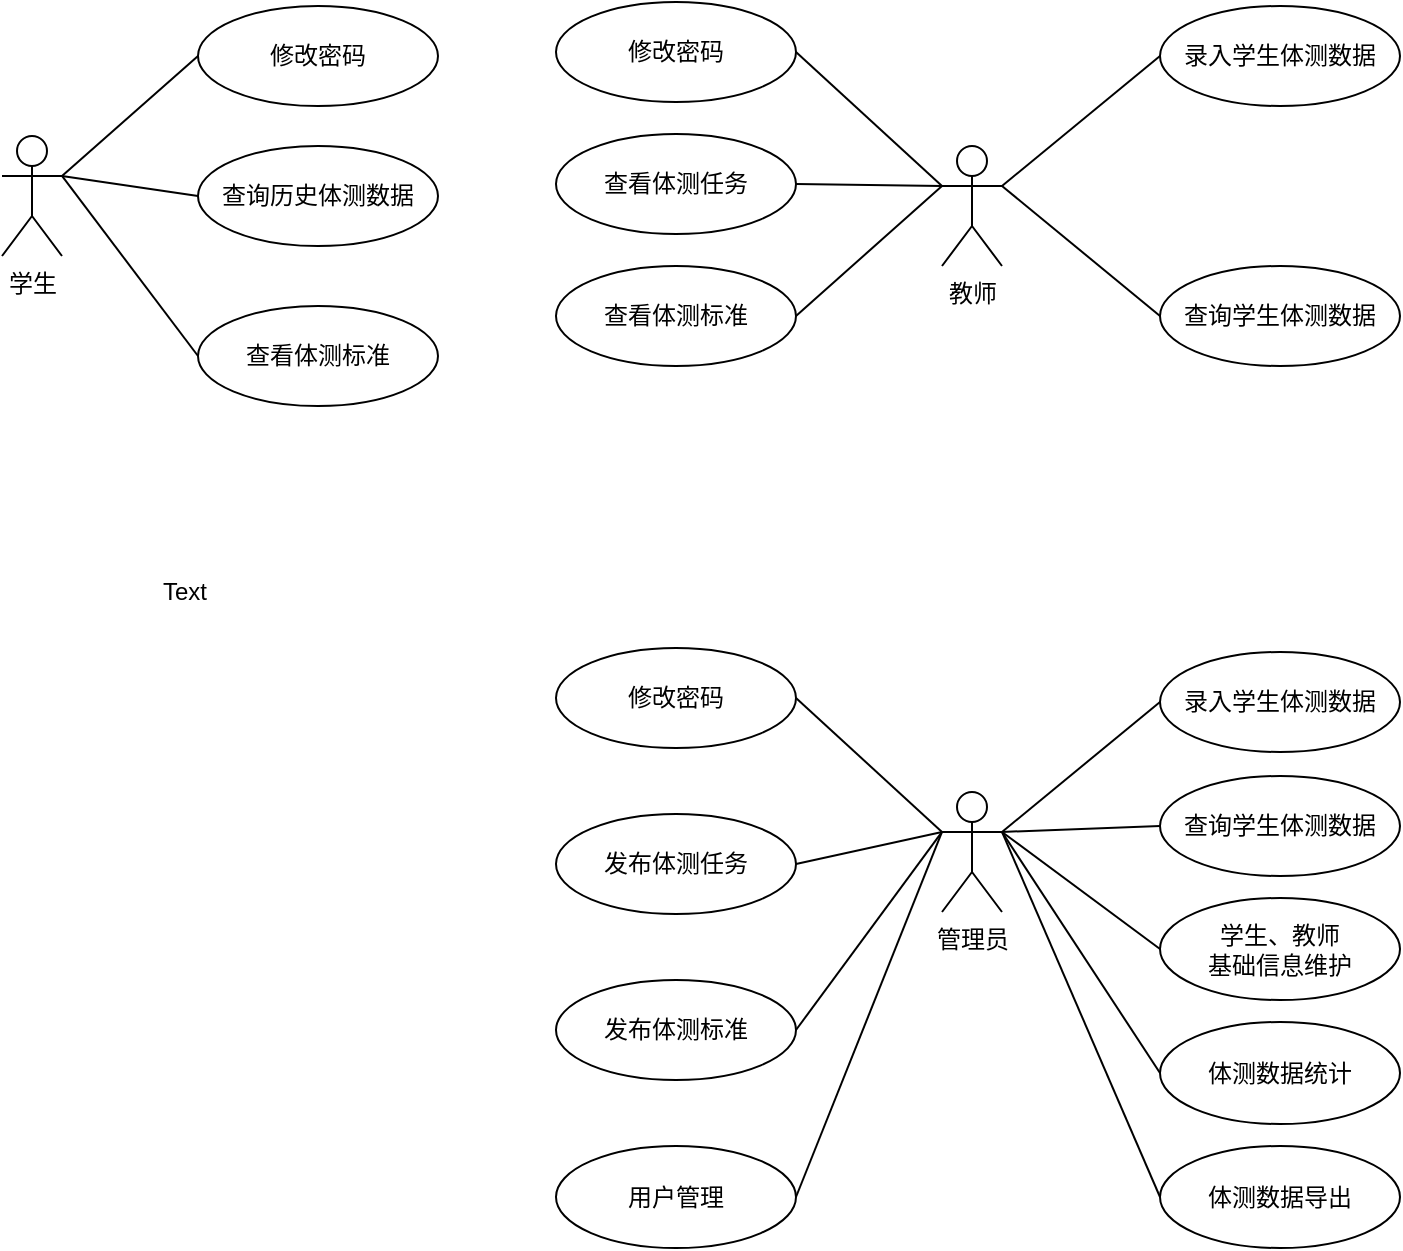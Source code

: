 <mxfile version="21.2.1" type="github" pages="3">
  <diagram name="第 1 页" id="EQ33Ez5Qd2vefSu-h-e_">
    <mxGraphModel dx="1050" dy="581" grid="0" gridSize="10" guides="1" tooltips="1" connect="1" arrows="1" fold="1" page="1" pageScale="1" pageWidth="827" pageHeight="1169" math="0" shadow="0">
      <root>
        <mxCell id="0" />
        <mxCell id="1" parent="0" />
        <mxCell id="qFoNEInCb8xIXZmdPU0b-1" value="学生" style="shape=umlActor;verticalLabelPosition=bottom;verticalAlign=top;html=1;outlineConnect=0;" parent="1" vertex="1">
          <mxGeometry x="62" y="235" width="30" height="60" as="geometry" />
        </mxCell>
        <mxCell id="qFoNEInCb8xIXZmdPU0b-2" value="修改密码" style="ellipse;whiteSpace=wrap;html=1;" parent="1" vertex="1">
          <mxGeometry x="160" y="170" width="120" height="50" as="geometry" />
        </mxCell>
        <mxCell id="qFoNEInCb8xIXZmdPU0b-3" value="查询历史体测数据" style="ellipse;whiteSpace=wrap;html=1;" parent="1" vertex="1">
          <mxGeometry x="160" y="240" width="120" height="50" as="geometry" />
        </mxCell>
        <mxCell id="qFoNEInCb8xIXZmdPU0b-4" value="查看体测标准" style="ellipse;whiteSpace=wrap;html=1;" parent="1" vertex="1">
          <mxGeometry x="160" y="320" width="120" height="50" as="geometry" />
        </mxCell>
        <mxCell id="qFoNEInCb8xIXZmdPU0b-5" value="" style="endArrow=none;html=1;rounded=0;entryX=0;entryY=0.5;entryDx=0;entryDy=0;exitX=1;exitY=0.333;exitDx=0;exitDy=0;exitPerimeter=0;" parent="1" source="qFoNEInCb8xIXZmdPU0b-1" target="qFoNEInCb8xIXZmdPU0b-2" edge="1">
          <mxGeometry width="50" height="50" relative="1" as="geometry">
            <mxPoint x="90" y="260" as="sourcePoint" />
            <mxPoint x="140" y="210" as="targetPoint" />
          </mxGeometry>
        </mxCell>
        <mxCell id="qFoNEInCb8xIXZmdPU0b-6" value="" style="endArrow=none;html=1;rounded=0;entryX=0;entryY=0.5;entryDx=0;entryDy=0;exitX=1;exitY=0.333;exitDx=0;exitDy=0;exitPerimeter=0;" parent="1" source="qFoNEInCb8xIXZmdPU0b-1" target="qFoNEInCb8xIXZmdPU0b-3" edge="1">
          <mxGeometry width="50" height="50" relative="1" as="geometry">
            <mxPoint x="90" y="260" as="sourcePoint" />
            <mxPoint x="140" y="210" as="targetPoint" />
          </mxGeometry>
        </mxCell>
        <mxCell id="qFoNEInCb8xIXZmdPU0b-7" value="" style="endArrow=none;html=1;rounded=0;entryX=0;entryY=0.5;entryDx=0;entryDy=0;exitX=1;exitY=0.333;exitDx=0;exitDy=0;exitPerimeter=0;" parent="1" source="qFoNEInCb8xIXZmdPU0b-1" target="qFoNEInCb8xIXZmdPU0b-4" edge="1">
          <mxGeometry width="50" height="50" relative="1" as="geometry">
            <mxPoint x="90" y="260" as="sourcePoint" />
            <mxPoint x="140" y="210" as="targetPoint" />
          </mxGeometry>
        </mxCell>
        <mxCell id="qFoNEInCb8xIXZmdPU0b-8" value="教师" style="shape=umlActor;verticalLabelPosition=bottom;verticalAlign=top;html=1;outlineConnect=0;" parent="1" vertex="1">
          <mxGeometry x="532" y="240" width="30" height="60" as="geometry" />
        </mxCell>
        <mxCell id="qFoNEInCb8xIXZmdPU0b-9" value="修改密码" style="ellipse;whiteSpace=wrap;html=1;flipV=1;" parent="1" vertex="1">
          <mxGeometry x="339" y="168" width="120" height="50" as="geometry" />
        </mxCell>
        <mxCell id="qFoNEInCb8xIXZmdPU0b-10" value="查看体测任务" style="ellipse;whiteSpace=wrap;html=1;flipV=1;" parent="1" vertex="1">
          <mxGeometry x="339" y="234" width="120" height="50" as="geometry" />
        </mxCell>
        <mxCell id="qFoNEInCb8xIXZmdPU0b-11" value="查看体测标准" style="ellipse;whiteSpace=wrap;html=1;flipV=1;" parent="1" vertex="1">
          <mxGeometry x="339" y="300" width="120" height="50" as="geometry" />
        </mxCell>
        <mxCell id="qFoNEInCb8xIXZmdPU0b-12" value="" style="endArrow=none;html=1;rounded=0;entryX=1;entryY=0.5;entryDx=0;entryDy=0;exitX=0;exitY=0.333;exitDx=0;exitDy=0;exitPerimeter=0;" parent="1" source="qFoNEInCb8xIXZmdPU0b-8" target="qFoNEInCb8xIXZmdPU0b-9" edge="1">
          <mxGeometry width="50" height="50" relative="1" as="geometry">
            <mxPoint x="552" y="267" as="sourcePoint" />
            <mxPoint x="629" y="220" as="targetPoint" />
          </mxGeometry>
        </mxCell>
        <mxCell id="qFoNEInCb8xIXZmdPU0b-13" value="" style="endArrow=none;html=1;rounded=0;exitX=0;exitY=0.333;exitDx=0;exitDy=0;exitPerimeter=0;entryX=1;entryY=0.5;entryDx=0;entryDy=0;" parent="1" source="qFoNEInCb8xIXZmdPU0b-8" target="qFoNEInCb8xIXZmdPU0b-10" edge="1">
          <mxGeometry width="50" height="50" relative="1" as="geometry">
            <mxPoint x="556" y="265" as="sourcePoint" />
            <mxPoint x="456" y="263" as="targetPoint" />
          </mxGeometry>
        </mxCell>
        <mxCell id="qFoNEInCb8xIXZmdPU0b-14" value="" style="endArrow=none;html=1;rounded=0;entryX=1;entryY=0.5;entryDx=0;entryDy=0;exitX=0;exitY=0.333;exitDx=0;exitDy=0;exitPerimeter=0;" parent="1" source="qFoNEInCb8xIXZmdPU0b-8" target="qFoNEInCb8xIXZmdPU0b-11" edge="1">
          <mxGeometry width="50" height="50" relative="1" as="geometry">
            <mxPoint x="556" y="264" as="sourcePoint" />
            <mxPoint x="629" y="220" as="targetPoint" />
          </mxGeometry>
        </mxCell>
        <mxCell id="qFoNEInCb8xIXZmdPU0b-15" value="录入学生体测数据" style="ellipse;whiteSpace=wrap;html=1;" parent="1" vertex="1">
          <mxGeometry x="641" y="170" width="120" height="50" as="geometry" />
        </mxCell>
        <mxCell id="qFoNEInCb8xIXZmdPU0b-16" value="查询学生体测数据" style="ellipse;whiteSpace=wrap;html=1;" parent="1" vertex="1">
          <mxGeometry x="641" y="300" width="120" height="50" as="geometry" />
        </mxCell>
        <mxCell id="qFoNEInCb8xIXZmdPU0b-18" value="" style="endArrow=none;html=1;rounded=0;entryX=0;entryY=0.5;entryDx=0;entryDy=0;exitX=1;exitY=0.333;exitDx=0;exitDy=0;exitPerimeter=0;" parent="1" source="qFoNEInCb8xIXZmdPU0b-8" target="qFoNEInCb8xIXZmdPU0b-15" edge="1">
          <mxGeometry width="50" height="50" relative="1" as="geometry">
            <mxPoint x="552" y="267" as="sourcePoint" />
            <mxPoint x="629" y="220" as="targetPoint" />
          </mxGeometry>
        </mxCell>
        <mxCell id="qFoNEInCb8xIXZmdPU0b-19" value="" style="endArrow=none;html=1;rounded=0;exitX=1;exitY=0.333;exitDx=0;exitDy=0;exitPerimeter=0;entryX=0;entryY=0.5;entryDx=0;entryDy=0;" parent="1" source="qFoNEInCb8xIXZmdPU0b-8" target="qFoNEInCb8xIXZmdPU0b-16" edge="1">
          <mxGeometry width="50" height="50" relative="1" as="geometry">
            <mxPoint x="552" y="267" as="sourcePoint" />
            <mxPoint x="559" y="356" as="targetPoint" />
          </mxGeometry>
        </mxCell>
        <mxCell id="qFoNEInCb8xIXZmdPU0b-21" value="管理员" style="shape=umlActor;verticalLabelPosition=bottom;verticalAlign=top;html=1;outlineConnect=0;" parent="1" vertex="1">
          <mxGeometry x="532" y="563" width="30" height="60" as="geometry" />
        </mxCell>
        <mxCell id="qFoNEInCb8xIXZmdPU0b-22" value="修改密码" style="ellipse;whiteSpace=wrap;html=1;flipV=1;" parent="1" vertex="1">
          <mxGeometry x="339" y="491" width="120" height="50" as="geometry" />
        </mxCell>
        <mxCell id="qFoNEInCb8xIXZmdPU0b-23" value="发布体测任务" style="ellipse;whiteSpace=wrap;html=1;flipV=1;" parent="1" vertex="1">
          <mxGeometry x="339" y="574" width="120" height="50" as="geometry" />
        </mxCell>
        <mxCell id="qFoNEInCb8xIXZmdPU0b-24" value="发布体测标准" style="ellipse;whiteSpace=wrap;html=1;flipV=1;" parent="1" vertex="1">
          <mxGeometry x="339" y="657" width="120" height="50" as="geometry" />
        </mxCell>
        <mxCell id="qFoNEInCb8xIXZmdPU0b-25" value="" style="endArrow=none;html=1;rounded=0;entryX=1;entryY=0.5;entryDx=0;entryDy=0;exitX=0;exitY=0.333;exitDx=0;exitDy=0;exitPerimeter=0;" parent="1" source="qFoNEInCb8xIXZmdPU0b-21" target="qFoNEInCb8xIXZmdPU0b-22" edge="1">
          <mxGeometry width="50" height="50" relative="1" as="geometry">
            <mxPoint x="552" y="590" as="sourcePoint" />
            <mxPoint x="629" y="543" as="targetPoint" />
          </mxGeometry>
        </mxCell>
        <mxCell id="qFoNEInCb8xIXZmdPU0b-26" value="" style="endArrow=none;html=1;rounded=0;exitX=0;exitY=0.333;exitDx=0;exitDy=0;exitPerimeter=0;entryX=1;entryY=0.5;entryDx=0;entryDy=0;" parent="1" source="qFoNEInCb8xIXZmdPU0b-21" target="qFoNEInCb8xIXZmdPU0b-23" edge="1">
          <mxGeometry width="50" height="50" relative="1" as="geometry">
            <mxPoint x="556" y="588" as="sourcePoint" />
            <mxPoint x="456" y="586" as="targetPoint" />
          </mxGeometry>
        </mxCell>
        <mxCell id="qFoNEInCb8xIXZmdPU0b-27" value="" style="endArrow=none;html=1;rounded=0;entryX=1;entryY=0.5;entryDx=0;entryDy=0;exitX=0;exitY=0.333;exitDx=0;exitDy=0;exitPerimeter=0;" parent="1" source="qFoNEInCb8xIXZmdPU0b-21" target="qFoNEInCb8xIXZmdPU0b-24" edge="1">
          <mxGeometry width="50" height="50" relative="1" as="geometry">
            <mxPoint x="556" y="587" as="sourcePoint" />
            <mxPoint x="629" y="543" as="targetPoint" />
          </mxGeometry>
        </mxCell>
        <mxCell id="qFoNEInCb8xIXZmdPU0b-28" value="录入学生体测数据" style="ellipse;whiteSpace=wrap;html=1;" parent="1" vertex="1">
          <mxGeometry x="641" y="493" width="120" height="50" as="geometry" />
        </mxCell>
        <mxCell id="qFoNEInCb8xIXZmdPU0b-29" value="查询学生体测数据" style="ellipse;whiteSpace=wrap;html=1;" parent="1" vertex="1">
          <mxGeometry x="641" y="555" width="120" height="50" as="geometry" />
        </mxCell>
        <mxCell id="qFoNEInCb8xIXZmdPU0b-30" value="" style="endArrow=none;html=1;rounded=0;entryX=0;entryY=0.5;entryDx=0;entryDy=0;exitX=1;exitY=0.333;exitDx=0;exitDy=0;exitPerimeter=0;" parent="1" source="qFoNEInCb8xIXZmdPU0b-21" target="qFoNEInCb8xIXZmdPU0b-28" edge="1">
          <mxGeometry width="50" height="50" relative="1" as="geometry">
            <mxPoint x="552" y="590" as="sourcePoint" />
            <mxPoint x="629" y="543" as="targetPoint" />
          </mxGeometry>
        </mxCell>
        <mxCell id="qFoNEInCb8xIXZmdPU0b-31" value="" style="endArrow=none;html=1;rounded=0;exitX=1;exitY=0.333;exitDx=0;exitDy=0;exitPerimeter=0;entryX=0;entryY=0.5;entryDx=0;entryDy=0;" parent="1" source="qFoNEInCb8xIXZmdPU0b-21" target="qFoNEInCb8xIXZmdPU0b-29" edge="1">
          <mxGeometry width="50" height="50" relative="1" as="geometry">
            <mxPoint x="552" y="590" as="sourcePoint" />
            <mxPoint x="559" y="679" as="targetPoint" />
          </mxGeometry>
        </mxCell>
        <mxCell id="qFoNEInCb8xIXZmdPU0b-32" value="学生、教师&lt;br&gt;基础信息维护" style="ellipse;whiteSpace=wrap;html=1;" parent="1" vertex="1">
          <mxGeometry x="641" y="616" width="120" height="51" as="geometry" />
        </mxCell>
        <mxCell id="qFoNEInCb8xIXZmdPU0b-33" value="体测数据统计" style="ellipse;whiteSpace=wrap;html=1;" parent="1" vertex="1">
          <mxGeometry x="641" y="678" width="120" height="51" as="geometry" />
        </mxCell>
        <mxCell id="qFoNEInCb8xIXZmdPU0b-34" value="体测数据导出" style="ellipse;whiteSpace=wrap;html=1;" parent="1" vertex="1">
          <mxGeometry x="641" y="740" width="120" height="51" as="geometry" />
        </mxCell>
        <mxCell id="qFoNEInCb8xIXZmdPU0b-35" value="用户管理" style="ellipse;whiteSpace=wrap;html=1;" parent="1" vertex="1">
          <mxGeometry x="339" y="740" width="120" height="51" as="geometry" />
        </mxCell>
        <mxCell id="qFoNEInCb8xIXZmdPU0b-36" value="" style="endArrow=none;html=1;rounded=0;exitX=1;exitY=0.333;exitDx=0;exitDy=0;exitPerimeter=0;entryX=0;entryY=0.5;entryDx=0;entryDy=0;" parent="1" source="qFoNEInCb8xIXZmdPU0b-21" target="qFoNEInCb8xIXZmdPU0b-32" edge="1">
          <mxGeometry width="50" height="50" relative="1" as="geometry">
            <mxPoint x="552" y="590" as="sourcePoint" />
            <mxPoint x="559" y="679" as="targetPoint" />
          </mxGeometry>
        </mxCell>
        <mxCell id="qFoNEInCb8xIXZmdPU0b-37" value="" style="endArrow=none;html=1;rounded=0;exitX=1;exitY=0.333;exitDx=0;exitDy=0;exitPerimeter=0;entryX=0;entryY=0.5;entryDx=0;entryDy=0;" parent="1" source="qFoNEInCb8xIXZmdPU0b-21" target="qFoNEInCb8xIXZmdPU0b-33" edge="1">
          <mxGeometry width="50" height="50" relative="1" as="geometry">
            <mxPoint x="552" y="590" as="sourcePoint" />
            <mxPoint x="559" y="679" as="targetPoint" />
          </mxGeometry>
        </mxCell>
        <mxCell id="qFoNEInCb8xIXZmdPU0b-38" value="" style="endArrow=none;html=1;rounded=0;exitX=1;exitY=0.333;exitDx=0;exitDy=0;exitPerimeter=0;entryX=0;entryY=0.5;entryDx=0;entryDy=0;" parent="1" source="qFoNEInCb8xIXZmdPU0b-21" target="qFoNEInCb8xIXZmdPU0b-34" edge="1">
          <mxGeometry width="50" height="50" relative="1" as="geometry">
            <mxPoint x="552" y="590" as="sourcePoint" />
            <mxPoint x="559" y="679" as="targetPoint" />
          </mxGeometry>
        </mxCell>
        <mxCell id="qFoNEInCb8xIXZmdPU0b-39" value="" style="endArrow=none;html=1;rounded=0;entryX=1;entryY=0.5;entryDx=0;entryDy=0;exitX=0;exitY=0.333;exitDx=0;exitDy=0;exitPerimeter=0;" parent="1" source="qFoNEInCb8xIXZmdPU0b-21" target="qFoNEInCb8xIXZmdPU0b-35" edge="1">
          <mxGeometry width="50" height="50" relative="1" as="geometry">
            <mxPoint x="556" y="587" as="sourcePoint" />
            <mxPoint x="629" y="543" as="targetPoint" />
          </mxGeometry>
        </mxCell>
        <mxCell id="x44FfJk9fDzML1E3t9kr-1" value="Text" style="text;html=1;align=center;verticalAlign=middle;resizable=0;points=[];autosize=1;strokeColor=none;fillColor=none;" vertex="1" parent="1">
          <mxGeometry x="133" y="450" width="40" height="26" as="geometry" />
        </mxCell>
      </root>
    </mxGraphModel>
  </diagram>
  <diagram id="1l3Lb9CFylfMLpIHfmRE" name="第 2 页">
    <mxGraphModel dx="59767" dy="581" grid="0" gridSize="10" guides="1" tooltips="1" connect="1" arrows="1" fold="1" page="1" pageScale="1" pageWidth="827" pageHeight="1169" math="0" shadow="0">
      <root>
        <mxCell id="0" />
        <mxCell id="1" parent="0" />
        <mxCell id="phtIyl1YuxBxwYAMWkUa-1" value="学生" style="whiteSpace=wrap;html=1;align=center;" vertex="1" parent="1">
          <mxGeometry x="215" y="160" width="100" height="40" as="geometry" />
        </mxCell>
        <mxCell id="phtIyl1YuxBxwYAMWkUa-3" value="姓名" style="ellipse;whiteSpace=wrap;html=1;align=center;" vertex="1" parent="1">
          <mxGeometry x="157" y="80" width="100" height="40" as="geometry" />
        </mxCell>
        <mxCell id="phtIyl1YuxBxwYAMWkUa-4" value="密码" style="ellipse;whiteSpace=wrap;html=1;align=center;" vertex="1" parent="1">
          <mxGeometry x="390" y="80" width="100" height="40" as="geometry" />
        </mxCell>
        <mxCell id="phtIyl1YuxBxwYAMWkUa-5" value="学院" style="ellipse;whiteSpace=wrap;html=1;align=center;" vertex="1" parent="1">
          <mxGeometry x="40" y="250" width="100" height="40" as="geometry" />
        </mxCell>
        <mxCell id="phtIyl1YuxBxwYAMWkUa-6" value="年级" style="ellipse;whiteSpace=wrap;html=1;align=center;" vertex="1" parent="1">
          <mxGeometry x="273" y="250" width="100" height="40" as="geometry" />
        </mxCell>
        <mxCell id="phtIyl1YuxBxwYAMWkUa-7" value="班级" style="ellipse;whiteSpace=wrap;html=1;align=center;" vertex="1" parent="1">
          <mxGeometry x="157" y="250" width="100" height="40" as="geometry" />
        </mxCell>
        <mxCell id="phtIyl1YuxBxwYAMWkUa-8" value="专业" style="ellipse;whiteSpace=wrap;html=1;align=center;" vertex="1" parent="1">
          <mxGeometry x="390" y="250" width="100" height="40" as="geometry" />
        </mxCell>
        <mxCell id="phtIyl1YuxBxwYAMWkUa-13" value="" style="endArrow=none;html=1;rounded=0;entryX=0.5;entryY=0;entryDx=0;entryDy=0;exitX=0.5;exitY=1;exitDx=0;exitDy=0;" edge="1" parent="1" source="phtIyl1YuxBxwYAMWkUa-91" target="phtIyl1YuxBxwYAMWkUa-1">
          <mxGeometry relative="1" as="geometry">
            <mxPoint x="90" y="120" as="sourcePoint" />
            <mxPoint x="250" y="140" as="targetPoint" />
          </mxGeometry>
        </mxCell>
        <mxCell id="phtIyl1YuxBxwYAMWkUa-14" value="" style="endArrow=none;html=1;rounded=0;entryX=0.5;entryY=0;entryDx=0;entryDy=0;exitX=0.5;exitY=1;exitDx=0;exitDy=0;" edge="1" parent="1" source="phtIyl1YuxBxwYAMWkUa-3" target="phtIyl1YuxBxwYAMWkUa-1">
          <mxGeometry relative="1" as="geometry">
            <mxPoint x="90" y="140" as="sourcePoint" />
            <mxPoint x="250" y="140" as="targetPoint" />
          </mxGeometry>
        </mxCell>
        <mxCell id="phtIyl1YuxBxwYAMWkUa-16" value="" style="endArrow=none;html=1;rounded=0;entryX=0.5;entryY=0;entryDx=0;entryDy=0;exitX=0.5;exitY=1;exitDx=0;exitDy=0;" edge="1" parent="1" source="phtIyl1YuxBxwYAMWkUa-4" target="phtIyl1YuxBxwYAMWkUa-1">
          <mxGeometry relative="1" as="geometry">
            <mxPoint x="90" y="140" as="sourcePoint" />
            <mxPoint x="250" y="140" as="targetPoint" />
          </mxGeometry>
        </mxCell>
        <mxCell id="phtIyl1YuxBxwYAMWkUa-18" value="" style="endArrow=none;html=1;rounded=0;entryX=0.5;entryY=1;entryDx=0;entryDy=0;exitX=0.5;exitY=0;exitDx=0;exitDy=0;" edge="1" parent="1" source="phtIyl1YuxBxwYAMWkUa-5" target="phtIyl1YuxBxwYAMWkUa-1">
          <mxGeometry relative="1" as="geometry">
            <mxPoint x="90" y="140" as="sourcePoint" />
            <mxPoint x="250" y="140" as="targetPoint" />
          </mxGeometry>
        </mxCell>
        <mxCell id="phtIyl1YuxBxwYAMWkUa-19" value="" style="endArrow=none;html=1;rounded=0;entryX=0.5;entryY=1;entryDx=0;entryDy=0;exitX=0.5;exitY=0;exitDx=0;exitDy=0;" edge="1" parent="1" source="phtIyl1YuxBxwYAMWkUa-7" target="phtIyl1YuxBxwYAMWkUa-1">
          <mxGeometry relative="1" as="geometry">
            <mxPoint x="90" y="140" as="sourcePoint" />
            <mxPoint x="250" y="140" as="targetPoint" />
          </mxGeometry>
        </mxCell>
        <mxCell id="phtIyl1YuxBxwYAMWkUa-20" value="" style="endArrow=none;html=1;rounded=0;entryX=0.5;entryY=1;entryDx=0;entryDy=0;exitX=0.5;exitY=0;exitDx=0;exitDy=0;" edge="1" parent="1" source="phtIyl1YuxBxwYAMWkUa-6" target="phtIyl1YuxBxwYAMWkUa-1">
          <mxGeometry relative="1" as="geometry">
            <mxPoint x="90" y="140" as="sourcePoint" />
            <mxPoint x="250" y="140" as="targetPoint" />
          </mxGeometry>
        </mxCell>
        <mxCell id="phtIyl1YuxBxwYAMWkUa-21" value="" style="endArrow=none;html=1;rounded=0;entryX=0.5;entryY=1;entryDx=0;entryDy=0;exitX=0.5;exitY=0;exitDx=0;exitDy=0;" edge="1" parent="1" source="phtIyl1YuxBxwYAMWkUa-8" target="phtIyl1YuxBxwYAMWkUa-1">
          <mxGeometry relative="1" as="geometry">
            <mxPoint x="90" y="140" as="sourcePoint" />
            <mxPoint x="250" y="140" as="targetPoint" />
          </mxGeometry>
        </mxCell>
        <mxCell id="phtIyl1YuxBxwYAMWkUa-23" value="性别" style="ellipse;whiteSpace=wrap;html=1;align=center;" vertex="1" parent="1">
          <mxGeometry x="270" y="80" width="100" height="40" as="geometry" />
        </mxCell>
        <mxCell id="phtIyl1YuxBxwYAMWkUa-24" value="" style="endArrow=none;html=1;rounded=0;entryX=0.5;entryY=0;entryDx=0;entryDy=0;exitX=0.5;exitY=1;exitDx=0;exitDy=0;" edge="1" parent="1" source="phtIyl1YuxBxwYAMWkUa-23" target="phtIyl1YuxBxwYAMWkUa-1">
          <mxGeometry relative="1" as="geometry">
            <mxPoint x="90" y="140" as="sourcePoint" />
            <mxPoint x="250" y="140" as="targetPoint" />
          </mxGeometry>
        </mxCell>
        <mxCell id="phtIyl1YuxBxwYAMWkUa-25" value="任务" style="whiteSpace=wrap;html=1;align=center;" vertex="1" parent="1">
          <mxGeometry x="215" y="450" width="100" height="40" as="geometry" />
        </mxCell>
        <mxCell id="phtIyl1YuxBxwYAMWkUa-26" value="名称" style="ellipse;whiteSpace=wrap;html=1;align=center;" vertex="1" parent="1">
          <mxGeometry x="59" y="530" width="100" height="40" as="geometry" />
        </mxCell>
        <mxCell id="phtIyl1YuxBxwYAMWkUa-27" value="开始时间" style="ellipse;whiteSpace=wrap;html=1;align=center;" vertex="1" parent="1">
          <mxGeometry x="215" y="376" width="100" height="40" as="geometry" />
        </mxCell>
        <mxCell id="phtIyl1YuxBxwYAMWkUa-28" value="状态" style="ellipse;whiteSpace=wrap;html=1;align=center;" vertex="1" parent="1">
          <mxGeometry x="371" y="532" width="100" height="40" as="geometry" />
        </mxCell>
        <mxCell id="phtIyl1YuxBxwYAMWkUa-29" value="学年" style="ellipse;whiteSpace=wrap;html=1;align=center;" vertex="1" parent="1">
          <mxGeometry x="163" y="530" width="100" height="40" as="geometry" />
        </mxCell>
        <mxCell id="phtIyl1YuxBxwYAMWkUa-31" value="春/秋期" style="ellipse;whiteSpace=wrap;html=1;align=center;" vertex="1" parent="1">
          <mxGeometry x="267" y="531" width="100" height="40" as="geometry" />
        </mxCell>
        <mxCell id="phtIyl1YuxBxwYAMWkUa-33" value="" style="endArrow=none;html=1;rounded=0;entryX=0.5;entryY=1;entryDx=0;entryDy=0;exitX=0.5;exitY=0;exitDx=0;exitDy=0;" edge="1" source="phtIyl1YuxBxwYAMWkUa-26" target="phtIyl1YuxBxwYAMWkUa-25" parent="1">
          <mxGeometry relative="1" as="geometry">
            <mxPoint x="90" y="430" as="sourcePoint" />
            <mxPoint x="250" y="430" as="targetPoint" />
          </mxGeometry>
        </mxCell>
        <mxCell id="phtIyl1YuxBxwYAMWkUa-34" value="" style="endArrow=none;html=1;rounded=0;entryX=0.5;entryY=0;entryDx=0;entryDy=0;exitX=0.5;exitY=1;exitDx=0;exitDy=0;" edge="1" source="phtIyl1YuxBxwYAMWkUa-27" target="phtIyl1YuxBxwYAMWkUa-25" parent="1">
          <mxGeometry relative="1" as="geometry">
            <mxPoint x="90" y="430" as="sourcePoint" />
            <mxPoint x="250" y="430" as="targetPoint" />
          </mxGeometry>
        </mxCell>
        <mxCell id="phtIyl1YuxBxwYAMWkUa-35" value="" style="endArrow=none;html=1;rounded=0;entryX=0.5;entryY=1;entryDx=0;entryDy=0;exitX=0.5;exitY=0;exitDx=0;exitDy=0;" edge="1" source="phtIyl1YuxBxwYAMWkUa-28" target="phtIyl1YuxBxwYAMWkUa-25" parent="1">
          <mxGeometry relative="1" as="geometry">
            <mxPoint x="90" y="430" as="sourcePoint" />
            <mxPoint x="250" y="430" as="targetPoint" />
          </mxGeometry>
        </mxCell>
        <mxCell id="phtIyl1YuxBxwYAMWkUa-36" value="" style="endArrow=none;html=1;rounded=0;entryX=0.5;entryY=1;entryDx=0;entryDy=0;exitX=0.5;exitY=0;exitDx=0;exitDy=0;" edge="1" source="phtIyl1YuxBxwYAMWkUa-29" target="phtIyl1YuxBxwYAMWkUa-25" parent="1">
          <mxGeometry relative="1" as="geometry">
            <mxPoint x="90" y="430" as="sourcePoint" />
            <mxPoint x="250" y="430" as="targetPoint" />
          </mxGeometry>
        </mxCell>
        <mxCell id="phtIyl1YuxBxwYAMWkUa-37" value="" style="endArrow=none;html=1;rounded=0;entryX=0.5;entryY=1;entryDx=0;entryDy=0;exitX=0.5;exitY=0;exitDx=0;exitDy=0;" edge="1" source="phtIyl1YuxBxwYAMWkUa-31" target="phtIyl1YuxBxwYAMWkUa-25" parent="1">
          <mxGeometry relative="1" as="geometry">
            <mxPoint x="90" y="430" as="sourcePoint" />
            <mxPoint x="250" y="430" as="targetPoint" />
          </mxGeometry>
        </mxCell>
        <mxCell id="phtIyl1YuxBxwYAMWkUa-40" value="结束时间" style="ellipse;whiteSpace=wrap;html=1;align=center;" vertex="1" parent="1">
          <mxGeometry x="371" y="376" width="100" height="40" as="geometry" />
        </mxCell>
        <mxCell id="phtIyl1YuxBxwYAMWkUa-41" value="" style="endArrow=none;html=1;rounded=0;entryX=0.5;entryY=0;entryDx=0;entryDy=0;exitX=0.5;exitY=1;exitDx=0;exitDy=0;" edge="1" source="phtIyl1YuxBxwYAMWkUa-40" target="phtIyl1YuxBxwYAMWkUa-25" parent="1">
          <mxGeometry relative="1" as="geometry">
            <mxPoint x="90" y="430" as="sourcePoint" />
            <mxPoint x="250" y="430" as="targetPoint" />
          </mxGeometry>
        </mxCell>
        <mxCell id="phtIyl1YuxBxwYAMWkUa-42" value="学生体测成绩" style="whiteSpace=wrap;html=1;align=center;" vertex="1" parent="1">
          <mxGeometry x="340" y="741" width="100" height="40" as="geometry" />
        </mxCell>
        <mxCell id="phtIyl1YuxBxwYAMWkUa-43" value="身高" style="ellipse;whiteSpace=wrap;html=1;align=center;" vertex="1" parent="1">
          <mxGeometry x="6" y="636" width="83" height="40" as="geometry" />
        </mxCell>
        <mxCell id="phtIyl1YuxBxwYAMWkUa-44" value="体重" style="ellipse;whiteSpace=wrap;html=1;align=center;" vertex="1" parent="1">
          <mxGeometry x="96" y="636" width="83" height="40" as="geometry" />
        </mxCell>
        <mxCell id="phtIyl1YuxBxwYAMWkUa-45" value="50m" style="ellipse;whiteSpace=wrap;html=1;align=center;" vertex="1" parent="1">
          <mxGeometry x="277" y="636" width="83" height="40" as="geometry" />
        </mxCell>
        <mxCell id="phtIyl1YuxBxwYAMWkUa-46" value="BMI分数" style="ellipse;whiteSpace=wrap;html=1;align=center;" vertex="1" parent="1">
          <mxGeometry x="6" y="851" width="83" height="40" as="geometry" />
        </mxCell>
        <mxCell id="phtIyl1YuxBxwYAMWkUa-47" value="50m分数" style="ellipse;whiteSpace=wrap;html=1;align=center;" vertex="1" parent="1">
          <mxGeometry x="212" y="851" width="83" height="40" as="geometry" />
        </mxCell>
        <mxCell id="phtIyl1YuxBxwYAMWkUa-48" value="肺活量分数" style="ellipse;whiteSpace=wrap;html=1;align=center;" vertex="1" parent="1">
          <mxGeometry x="109" y="851" width="83" height="40" as="geometry" />
        </mxCell>
        <mxCell id="phtIyl1YuxBxwYAMWkUa-49" value="跳远分数" style="ellipse;whiteSpace=wrap;html=1;align=center;" vertex="1" parent="1">
          <mxGeometry x="315" y="851" width="83" height="40" as="geometry" />
        </mxCell>
        <mxCell id="phtIyl1YuxBxwYAMWkUa-50" value="" style="endArrow=none;html=1;rounded=0;entryX=0.5;entryY=0;entryDx=0;entryDy=0;exitX=0.5;exitY=1;exitDx=0;exitDy=0;" edge="1" source="phtIyl1YuxBxwYAMWkUa-43" target="phtIyl1YuxBxwYAMWkUa-42" parent="1">
          <mxGeometry relative="1" as="geometry">
            <mxPoint x="90" y="721" as="sourcePoint" />
            <mxPoint x="250" y="721" as="targetPoint" />
          </mxGeometry>
        </mxCell>
        <mxCell id="phtIyl1YuxBxwYAMWkUa-51" value="" style="endArrow=none;html=1;rounded=0;entryX=0.5;entryY=0;entryDx=0;entryDy=0;exitX=0.5;exitY=1;exitDx=0;exitDy=0;" edge="1" source="phtIyl1YuxBxwYAMWkUa-44" target="phtIyl1YuxBxwYAMWkUa-42" parent="1">
          <mxGeometry relative="1" as="geometry">
            <mxPoint x="90" y="721" as="sourcePoint" />
            <mxPoint x="250" y="721" as="targetPoint" />
          </mxGeometry>
        </mxCell>
        <mxCell id="phtIyl1YuxBxwYAMWkUa-52" value="" style="endArrow=none;html=1;rounded=0;entryX=0.5;entryY=0;entryDx=0;entryDy=0;exitX=0.5;exitY=1;exitDx=0;exitDy=0;" edge="1" source="phtIyl1YuxBxwYAMWkUa-45" target="phtIyl1YuxBxwYAMWkUa-42" parent="1">
          <mxGeometry relative="1" as="geometry">
            <mxPoint x="90" y="721" as="sourcePoint" />
            <mxPoint x="250" y="721" as="targetPoint" />
          </mxGeometry>
        </mxCell>
        <mxCell id="phtIyl1YuxBxwYAMWkUa-53" value="" style="endArrow=none;html=1;rounded=0;entryX=0.5;entryY=1;entryDx=0;entryDy=0;exitX=0.5;exitY=0;exitDx=0;exitDy=0;" edge="1" source="phtIyl1YuxBxwYAMWkUa-46" target="phtIyl1YuxBxwYAMWkUa-42" parent="1">
          <mxGeometry relative="1" as="geometry">
            <mxPoint x="90" y="721" as="sourcePoint" />
            <mxPoint x="250" y="721" as="targetPoint" />
          </mxGeometry>
        </mxCell>
        <mxCell id="phtIyl1YuxBxwYAMWkUa-54" value="" style="endArrow=none;html=1;rounded=0;entryX=0.5;entryY=1;entryDx=0;entryDy=0;exitX=0.5;exitY=0;exitDx=0;exitDy=0;" edge="1" source="phtIyl1YuxBxwYAMWkUa-48" target="phtIyl1YuxBxwYAMWkUa-42" parent="1">
          <mxGeometry relative="1" as="geometry">
            <mxPoint x="90" y="721" as="sourcePoint" />
            <mxPoint x="250" y="721" as="targetPoint" />
          </mxGeometry>
        </mxCell>
        <mxCell id="phtIyl1YuxBxwYAMWkUa-55" value="" style="endArrow=none;html=1;rounded=0;entryX=0.5;entryY=1;entryDx=0;entryDy=0;exitX=0.5;exitY=0;exitDx=0;exitDy=0;" edge="1" source="phtIyl1YuxBxwYAMWkUa-47" target="phtIyl1YuxBxwYAMWkUa-42" parent="1">
          <mxGeometry relative="1" as="geometry">
            <mxPoint x="90" y="721" as="sourcePoint" />
            <mxPoint x="250" y="721" as="targetPoint" />
          </mxGeometry>
        </mxCell>
        <mxCell id="phtIyl1YuxBxwYAMWkUa-56" value="" style="endArrow=none;html=1;rounded=0;entryX=0.5;entryY=1;entryDx=0;entryDy=0;exitX=0.5;exitY=0;exitDx=0;exitDy=0;" edge="1" source="phtIyl1YuxBxwYAMWkUa-49" target="phtIyl1YuxBxwYAMWkUa-42" parent="1">
          <mxGeometry relative="1" as="geometry">
            <mxPoint x="90" y="721" as="sourcePoint" />
            <mxPoint x="250" y="721" as="targetPoint" />
          </mxGeometry>
        </mxCell>
        <mxCell id="phtIyl1YuxBxwYAMWkUa-57" value="肺活量" style="ellipse;whiteSpace=wrap;html=1;align=center;" vertex="1" parent="1">
          <mxGeometry x="187" y="636" width="83" height="40" as="geometry" />
        </mxCell>
        <mxCell id="phtIyl1YuxBxwYAMWkUa-58" value="" style="endArrow=none;html=1;rounded=0;entryX=0.5;entryY=0;entryDx=0;entryDy=0;exitX=0.5;exitY=1;exitDx=0;exitDy=0;" edge="1" source="phtIyl1YuxBxwYAMWkUa-57" target="phtIyl1YuxBxwYAMWkUa-42" parent="1">
          <mxGeometry relative="1" as="geometry">
            <mxPoint x="90" y="721" as="sourcePoint" />
            <mxPoint x="250" y="721" as="targetPoint" />
          </mxGeometry>
        </mxCell>
        <mxCell id="phtIyl1YuxBxwYAMWkUa-59" value="跳远" style="ellipse;whiteSpace=wrap;html=1;align=center;" vertex="1" parent="1">
          <mxGeometry x="367" y="636" width="83" height="40" as="geometry" />
        </mxCell>
        <mxCell id="phtIyl1YuxBxwYAMWkUa-60" value="坐位体前屈" style="ellipse;whiteSpace=wrap;html=1;align=center;" vertex="1" parent="1">
          <mxGeometry x="457" y="634" width="83" height="40" as="geometry" />
        </mxCell>
        <mxCell id="phtIyl1YuxBxwYAMWkUa-61" value="800/1000m" style="ellipse;whiteSpace=wrap;html=1;align=center;" vertex="1" parent="1">
          <mxGeometry x="548" y="634" width="83" height="40" as="geometry" />
        </mxCell>
        <mxCell id="phtIyl1YuxBxwYAMWkUa-62" value="仰卧起坐&lt;br&gt;/引体向上" style="ellipse;whiteSpace=wrap;html=1;align=center;" vertex="1" parent="1">
          <mxGeometry x="638" y="634" width="83" height="40" as="geometry" />
        </mxCell>
        <mxCell id="phtIyl1YuxBxwYAMWkUa-63" value="视力" style="ellipse;whiteSpace=wrap;html=1;align=center;" vertex="1" parent="1">
          <mxGeometry x="728" y="634" width="83" height="40" as="geometry" />
        </mxCell>
        <mxCell id="phtIyl1YuxBxwYAMWkUa-64" value="坐位体前屈&lt;br&gt;分数" style="ellipse;whiteSpace=wrap;html=1;align=center;" vertex="1" parent="1">
          <mxGeometry x="419" y="851" width="83" height="40" as="geometry" />
        </mxCell>
        <mxCell id="phtIyl1YuxBxwYAMWkUa-65" value="800/1000m&lt;br&gt;分数" style="ellipse;whiteSpace=wrap;html=1;align=center;" vertex="1" parent="1">
          <mxGeometry x="522" y="851" width="83" height="40" as="geometry" />
        </mxCell>
        <mxCell id="phtIyl1YuxBxwYAMWkUa-66" value="仰卧起坐&lt;br&gt;/引体向上分数" style="ellipse;whiteSpace=wrap;html=1;align=center;" vertex="1" parent="1">
          <mxGeometry x="625" y="851" width="83" height="40" as="geometry" />
        </mxCell>
        <mxCell id="phtIyl1YuxBxwYAMWkUa-67" value="备注" style="ellipse;whiteSpace=wrap;html=1;align=center;" vertex="1" parent="1">
          <mxGeometry x="728" y="851" width="83" height="40" as="geometry" />
        </mxCell>
        <mxCell id="phtIyl1YuxBxwYAMWkUa-68" value="" style="endArrow=none;html=1;rounded=0;entryX=0.5;entryY=1;entryDx=0;entryDy=0;exitX=0.5;exitY=0;exitDx=0;exitDy=0;" edge="1" parent="1" source="phtIyl1YuxBxwYAMWkUa-64" target="phtIyl1YuxBxwYAMWkUa-42">
          <mxGeometry relative="1" as="geometry">
            <mxPoint x="90" y="721" as="sourcePoint" />
            <mxPoint x="250" y="721" as="targetPoint" />
          </mxGeometry>
        </mxCell>
        <mxCell id="phtIyl1YuxBxwYAMWkUa-69" value="" style="endArrow=none;html=1;rounded=0;entryX=0.5;entryY=1;entryDx=0;entryDy=0;exitX=0.414;exitY=0.02;exitDx=0;exitDy=0;exitPerimeter=0;" edge="1" parent="1" source="phtIyl1YuxBxwYAMWkUa-65" target="phtIyl1YuxBxwYAMWkUa-42">
          <mxGeometry relative="1" as="geometry">
            <mxPoint x="90" y="721" as="sourcePoint" />
            <mxPoint x="250" y="721" as="targetPoint" />
          </mxGeometry>
        </mxCell>
        <mxCell id="phtIyl1YuxBxwYAMWkUa-70" value="" style="endArrow=none;html=1;rounded=0;entryX=0.5;entryY=1;entryDx=0;entryDy=0;exitX=0.422;exitY=0;exitDx=0;exitDy=0;exitPerimeter=0;" edge="1" parent="1" source="phtIyl1YuxBxwYAMWkUa-66" target="phtIyl1YuxBxwYAMWkUa-42">
          <mxGeometry relative="1" as="geometry">
            <mxPoint x="90" y="721" as="sourcePoint" />
            <mxPoint x="250" y="721" as="targetPoint" />
          </mxGeometry>
        </mxCell>
        <mxCell id="phtIyl1YuxBxwYAMWkUa-71" value="" style="endArrow=none;html=1;rounded=0;entryX=0.5;entryY=1;entryDx=0;entryDy=0;exitX=0.5;exitY=0;exitDx=0;exitDy=0;" edge="1" parent="1" source="phtIyl1YuxBxwYAMWkUa-67" target="phtIyl1YuxBxwYAMWkUa-42">
          <mxGeometry relative="1" as="geometry">
            <mxPoint x="90" y="721" as="sourcePoint" />
            <mxPoint x="250" y="721" as="targetPoint" />
          </mxGeometry>
        </mxCell>
        <mxCell id="phtIyl1YuxBxwYAMWkUa-72" value="" style="endArrow=none;html=1;rounded=0;entryX=0.5;entryY=0;entryDx=0;entryDy=0;exitX=0.595;exitY=0.92;exitDx=0;exitDy=0;exitPerimeter=0;" edge="1" parent="1" source="phtIyl1YuxBxwYAMWkUa-59" target="phtIyl1YuxBxwYAMWkUa-42">
          <mxGeometry relative="1" as="geometry">
            <mxPoint x="90" y="721" as="sourcePoint" />
            <mxPoint x="250" y="721" as="targetPoint" />
          </mxGeometry>
        </mxCell>
        <mxCell id="phtIyl1YuxBxwYAMWkUa-73" value="" style="endArrow=none;html=1;rounded=0;entryX=0.5;entryY=0;entryDx=0;entryDy=0;exitX=0.5;exitY=1;exitDx=0;exitDy=0;" edge="1" parent="1" source="phtIyl1YuxBxwYAMWkUa-60" target="phtIyl1YuxBxwYAMWkUa-42">
          <mxGeometry relative="1" as="geometry">
            <mxPoint x="90" y="721" as="sourcePoint" />
            <mxPoint x="250" y="721" as="targetPoint" />
          </mxGeometry>
        </mxCell>
        <mxCell id="phtIyl1YuxBxwYAMWkUa-74" value="" style="endArrow=none;html=1;rounded=0;entryX=0.5;entryY=0;entryDx=0;entryDy=0;exitX=0.5;exitY=1;exitDx=0;exitDy=0;" edge="1" parent="1" source="phtIyl1YuxBxwYAMWkUa-61" target="phtIyl1YuxBxwYAMWkUa-42">
          <mxGeometry relative="1" as="geometry">
            <mxPoint x="90" y="721" as="sourcePoint" />
            <mxPoint x="250" y="721" as="targetPoint" />
          </mxGeometry>
        </mxCell>
        <mxCell id="phtIyl1YuxBxwYAMWkUa-75" value="" style="endArrow=none;html=1;rounded=0;entryX=0.5;entryY=0;entryDx=0;entryDy=0;exitX=0.5;exitY=1;exitDx=0;exitDy=0;" edge="1" parent="1" source="phtIyl1YuxBxwYAMWkUa-62" target="phtIyl1YuxBxwYAMWkUa-42">
          <mxGeometry relative="1" as="geometry">
            <mxPoint x="90" y="721" as="sourcePoint" />
            <mxPoint x="250" y="721" as="targetPoint" />
          </mxGeometry>
        </mxCell>
        <mxCell id="phtIyl1YuxBxwYAMWkUa-76" value="" style="endArrow=none;html=1;rounded=0;entryX=0.5;entryY=0;entryDx=0;entryDy=0;exitX=0.5;exitY=1;exitDx=0;exitDy=0;" edge="1" parent="1" source="phtIyl1YuxBxwYAMWkUa-63" target="phtIyl1YuxBxwYAMWkUa-42">
          <mxGeometry relative="1" as="geometry">
            <mxPoint x="90" y="721" as="sourcePoint" />
            <mxPoint x="250" y="721" as="targetPoint" />
          </mxGeometry>
        </mxCell>
        <mxCell id="phtIyl1YuxBxwYAMWkUa-77" value="任务" style="whiteSpace=wrap;html=1;align=center;" vertex="1" parent="1">
          <mxGeometry x="25" y="741" width="100" height="40" as="geometry" />
        </mxCell>
        <mxCell id="phtIyl1YuxBxwYAMWkUa-78" value="" style="endArrow=none;html=1;rounded=0;exitX=1;exitY=0.5;exitDx=0;exitDy=0;entryX=0;entryY=0.5;entryDx=0;entryDy=0;" edge="1" parent="1" source="phtIyl1YuxBxwYAMWkUa-77" target="phtIyl1YuxBxwYAMWkUa-42">
          <mxGeometry relative="1" as="geometry">
            <mxPoint x="332" y="643" as="sourcePoint" />
            <mxPoint x="324" y="761" as="targetPoint" />
          </mxGeometry>
        </mxCell>
        <mxCell id="phtIyl1YuxBxwYAMWkUa-79" value="N" style="resizable=0;html=1;whiteSpace=wrap;align=right;verticalAlign=bottom;" connectable="0" vertex="1" parent="phtIyl1YuxBxwYAMWkUa-78">
          <mxGeometry x="232" relative="1" as="geometry" />
        </mxCell>
        <mxCell id="phtIyl1YuxBxwYAMWkUa-87" value="N" style="edgeLabel;html=1;align=center;verticalAlign=middle;resizable=0;points=[];" vertex="1" connectable="0" parent="phtIyl1YuxBxwYAMWkUa-78">
          <mxGeometry x="0.619" y="1" relative="1" as="geometry">
            <mxPoint as="offset" />
          </mxGeometry>
        </mxCell>
        <mxCell id="phtIyl1YuxBxwYAMWkUa-89" value="1" style="edgeLabel;html=1;align=center;verticalAlign=middle;resizable=0;points=[];" vertex="1" connectable="0" parent="phtIyl1YuxBxwYAMWkUa-78">
          <mxGeometry x="-0.628" relative="1" as="geometry">
            <mxPoint as="offset" />
          </mxGeometry>
        </mxCell>
        <mxCell id="phtIyl1YuxBxwYAMWkUa-81" value="学生" style="whiteSpace=wrap;html=1;align=center;" vertex="1" parent="1">
          <mxGeometry x="654" y="741" width="100" height="40" as="geometry" />
        </mxCell>
        <mxCell id="phtIyl1YuxBxwYAMWkUa-84" value="" style="endArrow=none;html=1;rounded=0;entryX=1;entryY=0.5;entryDx=0;entryDy=0;exitX=0;exitY=0.5;exitDx=0;exitDy=0;" edge="1" parent="1" source="phtIyl1YuxBxwYAMWkUa-81" target="phtIyl1YuxBxwYAMWkUa-42">
          <mxGeometry relative="1" as="geometry">
            <mxPoint x="332" y="643" as="sourcePoint" />
            <mxPoint x="492" y="643" as="targetPoint" />
          </mxGeometry>
        </mxCell>
        <mxCell id="phtIyl1YuxBxwYAMWkUa-85" value="1" style="resizable=0;html=1;whiteSpace=wrap;align=right;verticalAlign=bottom;" connectable="0" vertex="1" parent="phtIyl1YuxBxwYAMWkUa-84">
          <mxGeometry x="547" relative="1" as="geometry" />
        </mxCell>
        <mxCell id="phtIyl1YuxBxwYAMWkUa-88" value="1" style="edgeLabel;html=1;align=center;verticalAlign=middle;resizable=0;points=[];" vertex="1" connectable="0" parent="phtIyl1YuxBxwYAMWkUa-84">
          <mxGeometry x="0.748" y="1" relative="1" as="geometry">
            <mxPoint as="offset" />
          </mxGeometry>
        </mxCell>
        <mxCell id="phtIyl1YuxBxwYAMWkUa-90" value="1" style="edgeLabel;html=1;align=center;verticalAlign=middle;resizable=0;points=[];" vertex="1" connectable="0" parent="phtIyl1YuxBxwYAMWkUa-84">
          <mxGeometry x="-0.72" relative="1" as="geometry">
            <mxPoint as="offset" />
          </mxGeometry>
        </mxCell>
        <mxCell id="phtIyl1YuxBxwYAMWkUa-91" value="学号" style="ellipse;whiteSpace=wrap;html=1;align=center;fontStyle=4;" vertex="1" parent="1">
          <mxGeometry x="40" y="80" width="100" height="40" as="geometry" />
        </mxCell>
        <mxCell id="phtIyl1YuxBxwYAMWkUa-92" value="&lt;u&gt;ID&lt;/u&gt;" style="ellipse;whiteSpace=wrap;html=1;align=center;" vertex="1" parent="1">
          <mxGeometry x="59" y="376" width="100" height="40" as="geometry" />
        </mxCell>
        <mxCell id="phtIyl1YuxBxwYAMWkUa-93" value="" style="endArrow=none;html=1;rounded=0;entryX=0.5;entryY=0;entryDx=0;entryDy=0;exitX=0.5;exitY=1;exitDx=0;exitDy=0;" edge="1" parent="1" source="phtIyl1YuxBxwYAMWkUa-92" target="phtIyl1YuxBxwYAMWkUa-25">
          <mxGeometry relative="1" as="geometry">
            <mxPoint x="90" y="430" as="sourcePoint" />
            <mxPoint x="250" y="430" as="targetPoint" />
          </mxGeometry>
        </mxCell>
      </root>
    </mxGraphModel>
  </diagram>
  <diagram id="c7pG3ZVVf3fy81tWWUUy" name="第 3 页">
    <mxGraphModel dx="1050" dy="581" grid="0" gridSize="10" guides="1" tooltips="1" connect="1" arrows="1" fold="1" page="1" pageScale="1" pageWidth="827" pageHeight="1169" math="0" shadow="0">
      <root>
        <mxCell id="0" />
        <mxCell id="1" parent="0" />
      </root>
    </mxGraphModel>
  </diagram>
</mxfile>
